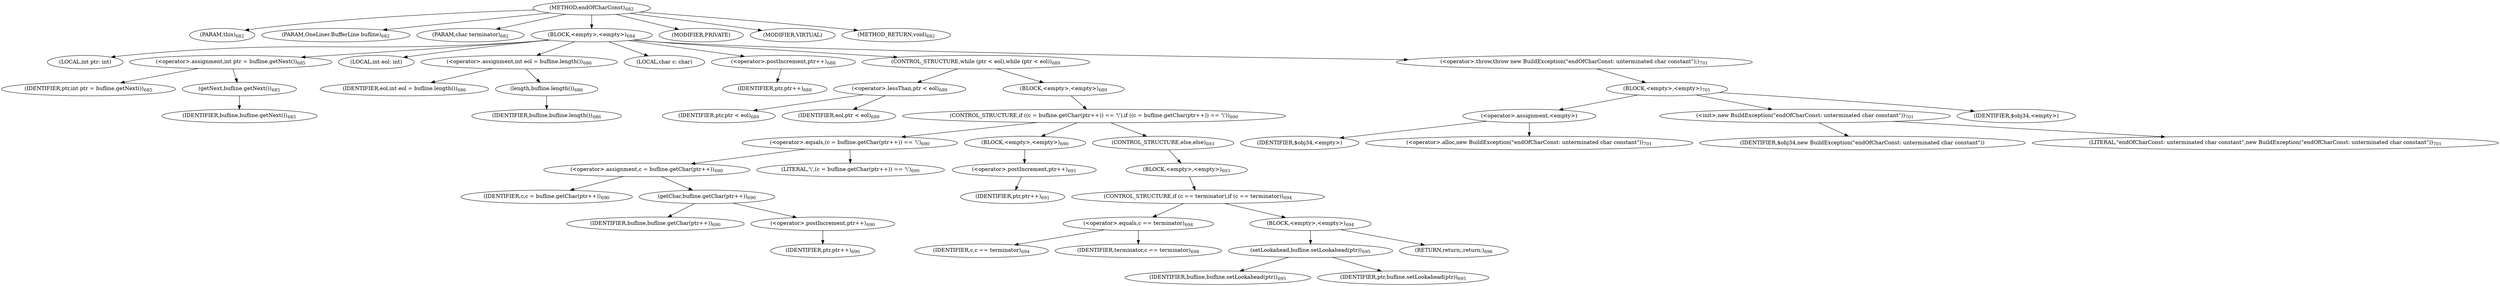 digraph "endOfCharConst" {  
"1671" [label = <(METHOD,endOfCharConst)<SUB>682</SUB>> ]
"1672" [label = <(PARAM,this)<SUB>682</SUB>> ]
"1673" [label = <(PARAM,OneLiner.BufferLine bufline)<SUB>682</SUB>> ]
"1674" [label = <(PARAM,char terminator)<SUB>682</SUB>> ]
"1675" [label = <(BLOCK,&lt;empty&gt;,&lt;empty&gt;)<SUB>684</SUB>> ]
"1676" [label = <(LOCAL,int ptr: int)> ]
"1677" [label = <(&lt;operator&gt;.assignment,int ptr = bufline.getNext())<SUB>685</SUB>> ]
"1678" [label = <(IDENTIFIER,ptr,int ptr = bufline.getNext())<SUB>685</SUB>> ]
"1679" [label = <(getNext,bufline.getNext())<SUB>685</SUB>> ]
"1680" [label = <(IDENTIFIER,bufline,bufline.getNext())<SUB>685</SUB>> ]
"1681" [label = <(LOCAL,int eol: int)> ]
"1682" [label = <(&lt;operator&gt;.assignment,int eol = bufline.length())<SUB>686</SUB>> ]
"1683" [label = <(IDENTIFIER,eol,int eol = bufline.length())<SUB>686</SUB>> ]
"1684" [label = <(length,bufline.length())<SUB>686</SUB>> ]
"1685" [label = <(IDENTIFIER,bufline,bufline.length())<SUB>686</SUB>> ]
"1686" [label = <(LOCAL,char c: char)> ]
"1687" [label = <(&lt;operator&gt;.postIncrement,ptr++)<SUB>688</SUB>> ]
"1688" [label = <(IDENTIFIER,ptr,ptr++)<SUB>688</SUB>> ]
"1689" [label = <(CONTROL_STRUCTURE,while (ptr &lt; eol),while (ptr &lt; eol))<SUB>689</SUB>> ]
"1690" [label = <(&lt;operator&gt;.lessThan,ptr &lt; eol)<SUB>689</SUB>> ]
"1691" [label = <(IDENTIFIER,ptr,ptr &lt; eol)<SUB>689</SUB>> ]
"1692" [label = <(IDENTIFIER,eol,ptr &lt; eol)<SUB>689</SUB>> ]
"1693" [label = <(BLOCK,&lt;empty&gt;,&lt;empty&gt;)<SUB>689</SUB>> ]
"1694" [label = <(CONTROL_STRUCTURE,if ((c = bufline.getChar(ptr++)) == '\\'),if ((c = bufline.getChar(ptr++)) == '\\'))<SUB>690</SUB>> ]
"1695" [label = <(&lt;operator&gt;.equals,(c = bufline.getChar(ptr++)) == '\\')<SUB>690</SUB>> ]
"1696" [label = <(&lt;operator&gt;.assignment,c = bufline.getChar(ptr++))<SUB>690</SUB>> ]
"1697" [label = <(IDENTIFIER,c,c = bufline.getChar(ptr++))<SUB>690</SUB>> ]
"1698" [label = <(getChar,bufline.getChar(ptr++))<SUB>690</SUB>> ]
"1699" [label = <(IDENTIFIER,bufline,bufline.getChar(ptr++))<SUB>690</SUB>> ]
"1700" [label = <(&lt;operator&gt;.postIncrement,ptr++)<SUB>690</SUB>> ]
"1701" [label = <(IDENTIFIER,ptr,ptr++)<SUB>690</SUB>> ]
"1702" [label = <(LITERAL,'\\',(c = bufline.getChar(ptr++)) == '\\')<SUB>690</SUB>> ]
"1703" [label = <(BLOCK,&lt;empty&gt;,&lt;empty&gt;)<SUB>690</SUB>> ]
"1704" [label = <(&lt;operator&gt;.postIncrement,ptr++)<SUB>691</SUB>> ]
"1705" [label = <(IDENTIFIER,ptr,ptr++)<SUB>691</SUB>> ]
"1706" [label = <(CONTROL_STRUCTURE,else,else)<SUB>693</SUB>> ]
"1707" [label = <(BLOCK,&lt;empty&gt;,&lt;empty&gt;)<SUB>693</SUB>> ]
"1708" [label = <(CONTROL_STRUCTURE,if (c == terminator),if (c == terminator))<SUB>694</SUB>> ]
"1709" [label = <(&lt;operator&gt;.equals,c == terminator)<SUB>694</SUB>> ]
"1710" [label = <(IDENTIFIER,c,c == terminator)<SUB>694</SUB>> ]
"1711" [label = <(IDENTIFIER,terminator,c == terminator)<SUB>694</SUB>> ]
"1712" [label = <(BLOCK,&lt;empty&gt;,&lt;empty&gt;)<SUB>694</SUB>> ]
"1713" [label = <(setLookahead,bufline.setLookahead(ptr))<SUB>695</SUB>> ]
"1714" [label = <(IDENTIFIER,bufline,bufline.setLookahead(ptr))<SUB>695</SUB>> ]
"1715" [label = <(IDENTIFIER,ptr,bufline.setLookahead(ptr))<SUB>695</SUB>> ]
"1716" [label = <(RETURN,return;,return;)<SUB>696</SUB>> ]
"1717" [label = <(&lt;operator&gt;.throw,throw new BuildException(&quot;endOfCharConst: unterminated char constant&quot;);)<SUB>701</SUB>> ]
"1718" [label = <(BLOCK,&lt;empty&gt;,&lt;empty&gt;)<SUB>701</SUB>> ]
"1719" [label = <(&lt;operator&gt;.assignment,&lt;empty&gt;)> ]
"1720" [label = <(IDENTIFIER,$obj34,&lt;empty&gt;)> ]
"1721" [label = <(&lt;operator&gt;.alloc,new BuildException(&quot;endOfCharConst: unterminated char constant&quot;))<SUB>701</SUB>> ]
"1722" [label = <(&lt;init&gt;,new BuildException(&quot;endOfCharConst: unterminated char constant&quot;))<SUB>701</SUB>> ]
"1723" [label = <(IDENTIFIER,$obj34,new BuildException(&quot;endOfCharConst: unterminated char constant&quot;))> ]
"1724" [label = <(LITERAL,&quot;endOfCharConst: unterminated char constant&quot;,new BuildException(&quot;endOfCharConst: unterminated char constant&quot;))<SUB>701</SUB>> ]
"1725" [label = <(IDENTIFIER,$obj34,&lt;empty&gt;)> ]
"1726" [label = <(MODIFIER,PRIVATE)> ]
"1727" [label = <(MODIFIER,VIRTUAL)> ]
"1728" [label = <(METHOD_RETURN,void)<SUB>682</SUB>> ]
  "1671" -> "1672" 
  "1671" -> "1673" 
  "1671" -> "1674" 
  "1671" -> "1675" 
  "1671" -> "1726" 
  "1671" -> "1727" 
  "1671" -> "1728" 
  "1675" -> "1676" 
  "1675" -> "1677" 
  "1675" -> "1681" 
  "1675" -> "1682" 
  "1675" -> "1686" 
  "1675" -> "1687" 
  "1675" -> "1689" 
  "1675" -> "1717" 
  "1677" -> "1678" 
  "1677" -> "1679" 
  "1679" -> "1680" 
  "1682" -> "1683" 
  "1682" -> "1684" 
  "1684" -> "1685" 
  "1687" -> "1688" 
  "1689" -> "1690" 
  "1689" -> "1693" 
  "1690" -> "1691" 
  "1690" -> "1692" 
  "1693" -> "1694" 
  "1694" -> "1695" 
  "1694" -> "1703" 
  "1694" -> "1706" 
  "1695" -> "1696" 
  "1695" -> "1702" 
  "1696" -> "1697" 
  "1696" -> "1698" 
  "1698" -> "1699" 
  "1698" -> "1700" 
  "1700" -> "1701" 
  "1703" -> "1704" 
  "1704" -> "1705" 
  "1706" -> "1707" 
  "1707" -> "1708" 
  "1708" -> "1709" 
  "1708" -> "1712" 
  "1709" -> "1710" 
  "1709" -> "1711" 
  "1712" -> "1713" 
  "1712" -> "1716" 
  "1713" -> "1714" 
  "1713" -> "1715" 
  "1717" -> "1718" 
  "1718" -> "1719" 
  "1718" -> "1722" 
  "1718" -> "1725" 
  "1719" -> "1720" 
  "1719" -> "1721" 
  "1722" -> "1723" 
  "1722" -> "1724" 
}
